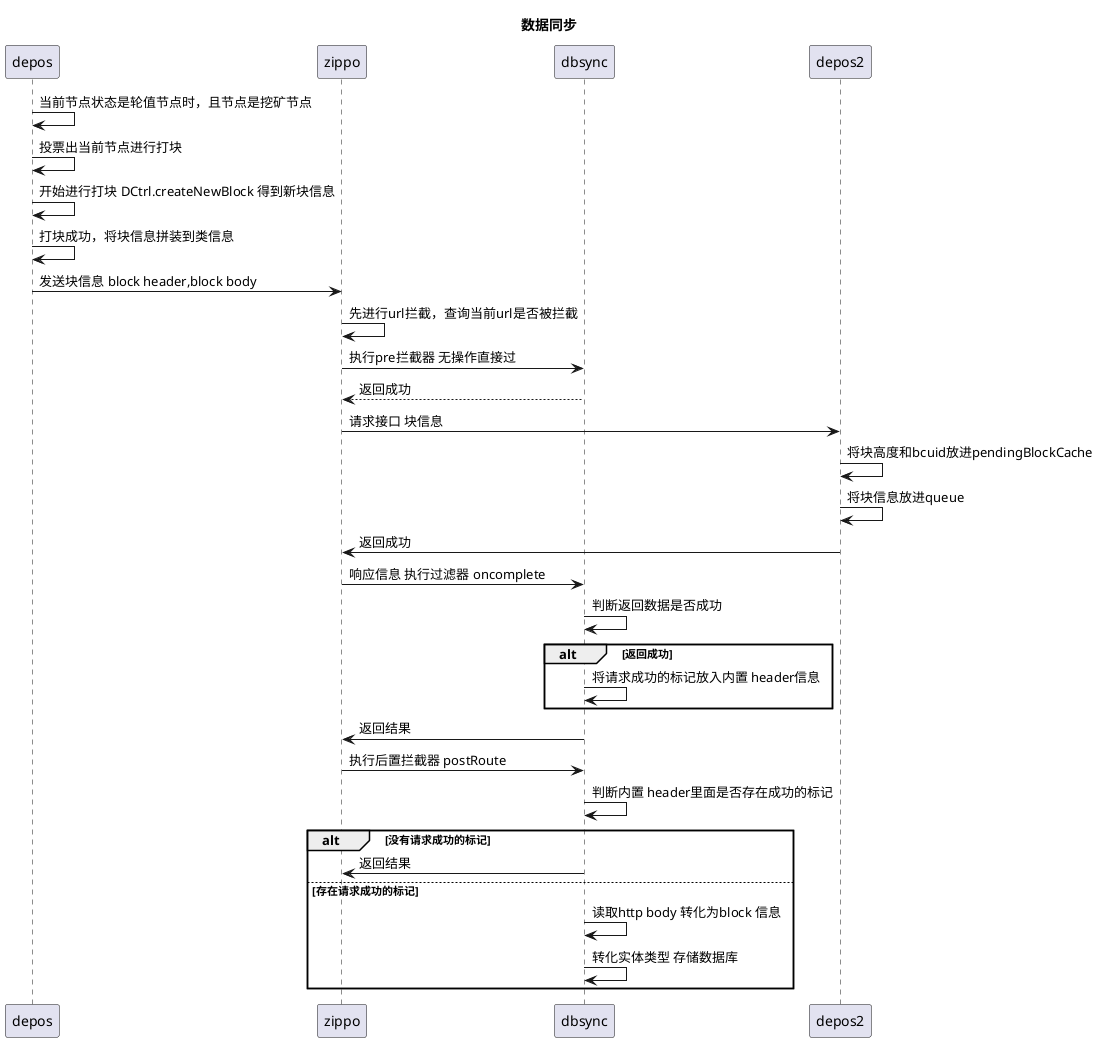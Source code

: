 @startuml
title:数据同步
depos->depos:当前节点状态是轮值节点时，且节点是挖矿节点
depos->depos:投票出当前节点进行打块
depos->depos:开始进行打块 DCtrl.createNewBlock 得到新块信息
depos->depos:打块成功，将块信息拼装到类信息
depos->zippo:发送块信息 block header,block body
zippo->zippo:先进行url拦截，查询当前url是否被拦截
zippo->dbsync:执行pre拦截器 无操作直接过
dbsync-->zippo:返回成功
zippo->depos2:请求接口 块信息
depos2->depos2:将块高度和bcuid放进pendingBlockCache
depos2->depos2:将块信息放进queue
depos2->zippo:返回成功
zippo->dbsync:响应信息 执行过滤器 oncomplete
dbsync->dbsync:判断返回数据是否成功
alt 返回成功
dbsync->dbsync:将请求成功的标记放入内置 header信息
end
dbsync->zippo:返回结果
zippo->dbsync: 执行后置拦截器 postRoute
dbsync->dbsync:判断内置 header里面是否存在成功的标记
alt 没有请求成功的标记
dbsync->zippo:返回结果
else 存在请求成功的标记
dbsync->dbsync:读取http body 转化为block 信息
dbsync->dbsync:转化实体类型 存储数据库
end
@enduml